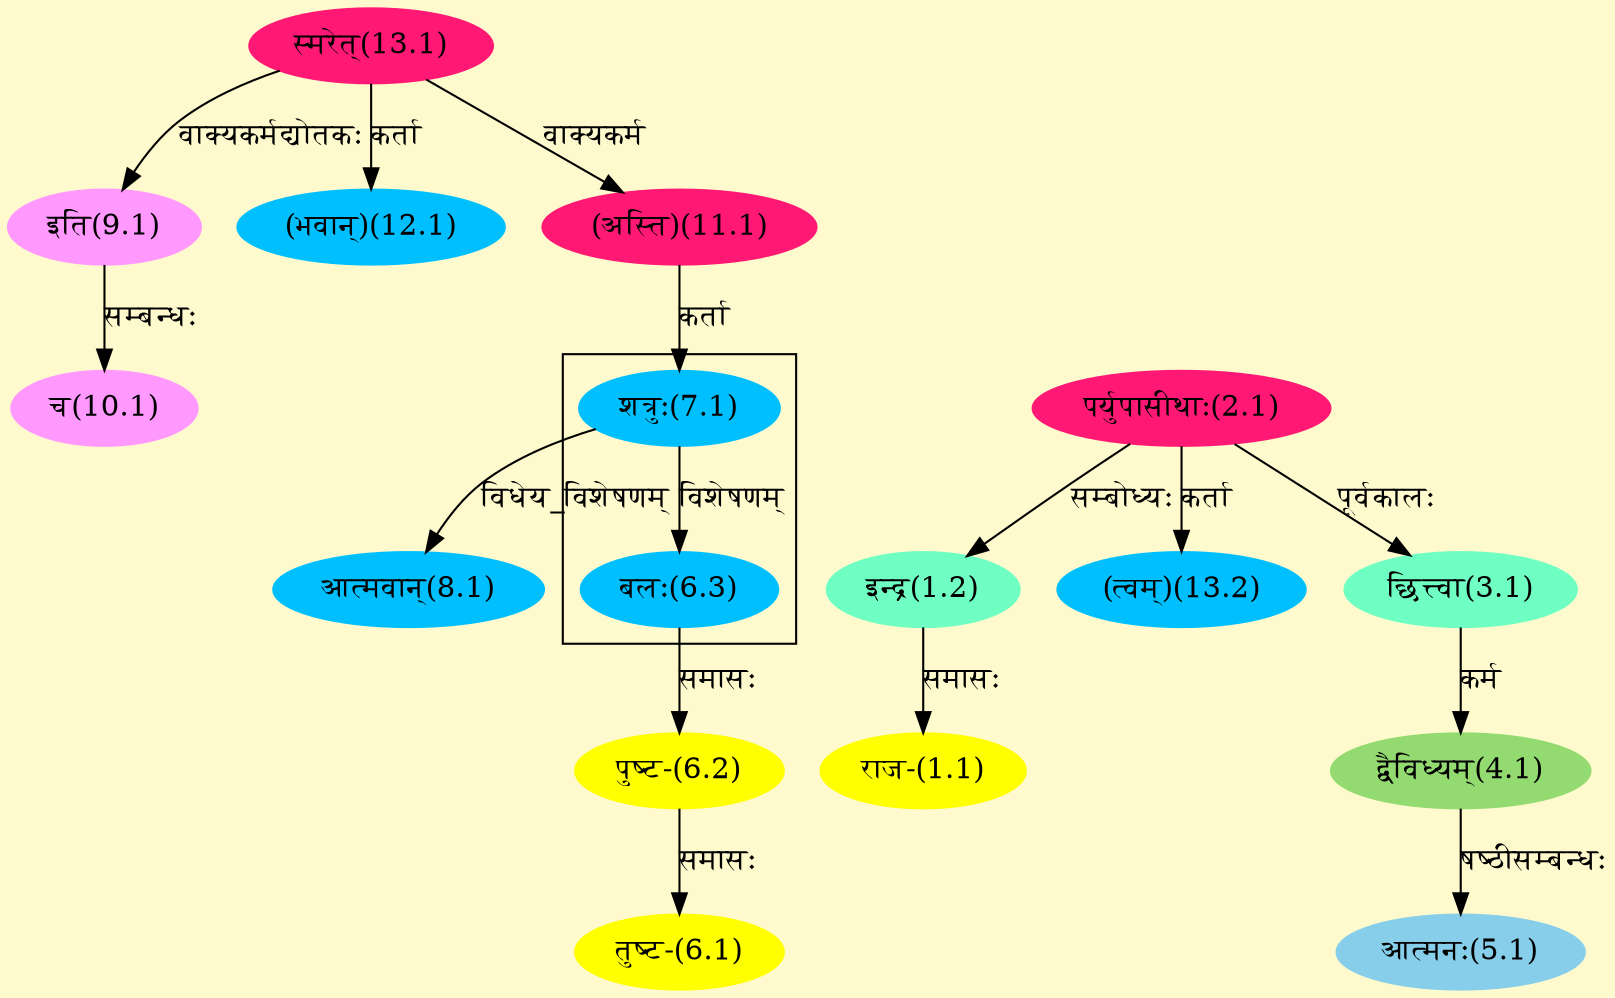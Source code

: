 digraph G{
rankdir=BT;
 compound=true;
 bgcolor="lemonchiffon1";

subgraph cluster_1{
Node6_3 [style=filled, color="#00BFFF" label = "बलः(6.3)"]
Node7_1 [style=filled, color="#00BFFF" label = "शत्रुः(7.1)"]

}
Node1_1 [style=filled, color="#FFFF00" label = "राज-(1.1)"]
Node1_2 [style=filled, color="#6FFFC3" label = "इन्द्र(1.2)"]
Node2_1 [style=filled, color="#FF1975" label = "पर्युपासीथाः(2.1)"]
Node13_2 [style=filled, color="#00BFFF" label = "(त्वम्)(13.2)"]
Node3_1 [style=filled, color="#6FFFC3" label = "छित्त्वा(3.1)"]
Node4_1 [style=filled, color="#93DB70" label = "द्वैविध्यम्(4.1)"]
Node5_1 [style=filled, color="#87CEEB" label = "आत्मनः(5.1)"]
Node6_1 [style=filled, color="#FFFF00" label = "तुष्ट-(6.1)"]
Node6_2 [style=filled, color="#FFFF00" label = "पुष्ट-(6.2)"]
Node6_3 [style=filled, color="#00BFFF" label = "बलः(6.3)"]
Node7_1 [style=filled, color="#00BFFF" label = "शत्रुः(7.1)"]
Node11_1 [style=filled, color="#FF1975" label = "(अस्ति)(11.1)"]
Node8_1 [style=filled, color="#00BFFF" label = "आत्मवान्(8.1)"]
Node9_1 [style=filled, color="#FF99FF" label = "इति(9.1)"]
Node13_1 [style=filled, color="#FF1975" label = "स्मरेत्(13.1)"]
Node10_1 [style=filled, color="#FF99FF" label = "च(10.1)"]
Node12_1 [style=filled, color="#00BFFF" label = "(भवान्)(12.1)"]
/* Start of Relations section */

Node1_1 -> Node1_2 [  label="समासः"  dir="back" ]
Node1_2 -> Node2_1 [  label="सम्बोध्यः"  dir="back" ]
Node3_1 -> Node2_1 [  label="पूर्वकालः"  dir="back" ]
Node4_1 -> Node3_1 [  label="कर्म"  dir="back" ]
Node5_1 -> Node4_1 [  label="षष्ठीसम्बन्धः"  dir="back" ]
Node6_1 -> Node6_2 [  label="समासः"  dir="back" ]
Node6_2 -> Node6_3 [  label="समासः"  dir="back" ]
Node6_3 -> Node7_1 [  label="विशेषणम्"  dir="back" ]
Node7_1 -> Node11_1 [  label="कर्ता"  dir="back" ]
Node8_1 -> Node7_1 [  label="विधेय_विशेषणम्"  dir="back" ]
Node9_1 -> Node13_1 [  label="वाक्यकर्मद्योतकः"  dir="back" ]
Node10_1 -> Node9_1 [  label="सम्बन्धः"  dir="back" ]
Node11_1 -> Node13_1 [  label="वाक्यकर्म"  dir="back" ]
Node12_1 -> Node13_1 [  label="कर्ता"  dir="back" ]
Node13_2 -> Node2_1 [  label="कर्ता"  dir="back" ]
}
